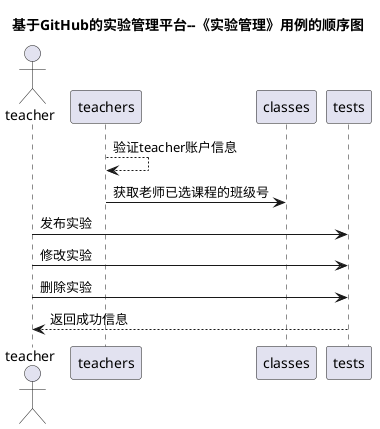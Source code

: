 @startuml
title 基于GitHub的实验管理平台--《实验管理》用例的顺序图
actor teacher
teachers --> teachers: 验证teacher账户信息
teachers -> classes:获取老师已选课程的班级号
teacher -> tests:发布实验
teacher -> tests:修改实验
teacher -> tests:删除实验
tests --> teacher:返回成功信息
@enduml